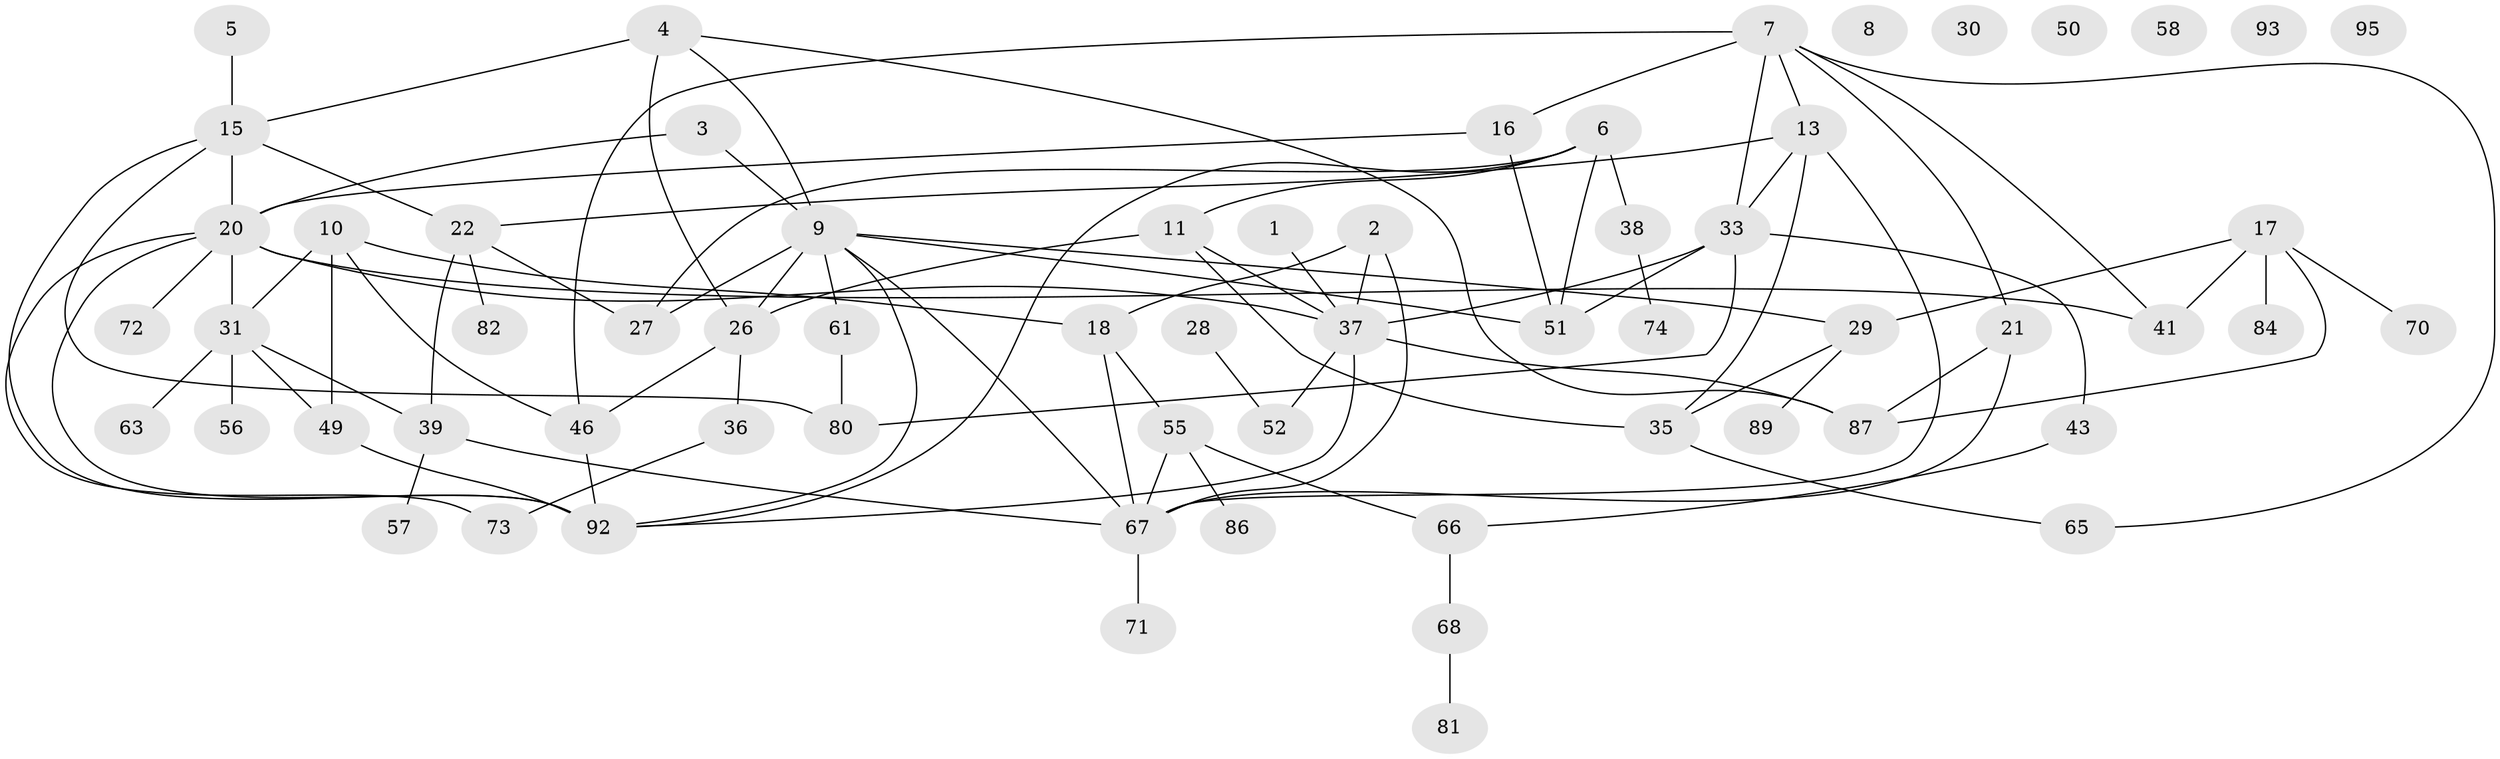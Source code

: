 // original degree distribution, {1: 0.19791666666666666, 4: 0.17708333333333334, 2: 0.19791666666666666, 3: 0.23958333333333334, 8: 0.010416666666666666, 5: 0.07291666666666667, 6: 0.020833333333333332, 7: 0.03125, 0: 0.052083333333333336}
// Generated by graph-tools (version 1.1) at 2025/41/03/06/25 10:41:24]
// undirected, 63 vertices, 96 edges
graph export_dot {
graph [start="1"]
  node [color=gray90,style=filled];
  1;
  2 [super="+23"];
  3;
  4 [super="+62"];
  5;
  6 [super="+44"];
  7 [super="+25"];
  8 [super="+24"];
  9 [super="+32"];
  10 [super="+34"];
  11 [super="+12"];
  13 [super="+14"];
  15 [super="+19"];
  16 [super="+78"];
  17 [super="+53"];
  18 [super="+40"];
  20 [super="+47"];
  21 [super="+75"];
  22 [super="+45"];
  26 [super="+64"];
  27 [super="+54"];
  28;
  29 [super="+76"];
  30;
  31 [super="+79"];
  33 [super="+69"];
  35 [super="+42"];
  36;
  37 [super="+48"];
  38;
  39 [super="+91"];
  41 [super="+59"];
  43;
  46 [super="+60"];
  49;
  50;
  51;
  52;
  55 [super="+77"];
  56;
  57;
  58;
  61;
  63;
  65;
  66 [super="+96"];
  67 [super="+83"];
  68;
  70;
  71;
  72;
  73;
  74 [super="+88"];
  80 [super="+85"];
  81;
  82;
  84;
  86;
  87 [super="+90"];
  89;
  92 [super="+94"];
  93;
  95;
  1 -- 37;
  2 -- 37 [weight=2];
  2 -- 67;
  2 -- 18;
  3 -- 9;
  3 -- 20;
  4 -- 9;
  4 -- 26;
  4 -- 87;
  4 -- 15;
  5 -- 15;
  6 -- 11;
  6 -- 92;
  6 -- 38;
  6 -- 51;
  6 -- 27;
  7 -- 21;
  7 -- 16 [weight=2];
  7 -- 65;
  7 -- 13;
  7 -- 46;
  7 -- 41;
  7 -- 33;
  9 -- 26;
  9 -- 27 [weight=2];
  9 -- 61;
  9 -- 67;
  9 -- 29;
  9 -- 92;
  9 -- 51;
  10 -- 18;
  10 -- 49;
  10 -- 31 [weight=2];
  10 -- 46;
  11 -- 37;
  11 -- 35;
  11 -- 26;
  13 -- 67;
  13 -- 33;
  13 -- 35;
  13 -- 22;
  15 -- 22;
  15 -- 92;
  15 -- 20;
  15 -- 80;
  16 -- 51 [weight=2];
  16 -- 20;
  17 -- 29;
  17 -- 70;
  17 -- 84;
  17 -- 41;
  17 -- 87;
  18 -- 67;
  18 -- 55;
  20 -- 37;
  20 -- 72;
  20 -- 73;
  20 -- 41;
  20 -- 31;
  20 -- 92;
  21 -- 87;
  21 -- 67;
  22 -- 27;
  22 -- 82;
  22 -- 39;
  26 -- 36;
  26 -- 46;
  28 -- 52;
  29 -- 89;
  29 -- 35;
  31 -- 39;
  31 -- 56;
  31 -- 63;
  31 -- 49;
  33 -- 43;
  33 -- 51;
  33 -- 80;
  33 -- 37 [weight=2];
  35 -- 65;
  36 -- 73;
  37 -- 52;
  37 -- 92;
  37 -- 87;
  38 -- 74;
  39 -- 57;
  39 -- 67;
  43 -- 66;
  46 -- 92;
  49 -- 92;
  55 -- 86;
  55 -- 67;
  55 -- 66;
  61 -- 80;
  66 -- 68;
  67 -- 71;
  68 -- 81;
}
